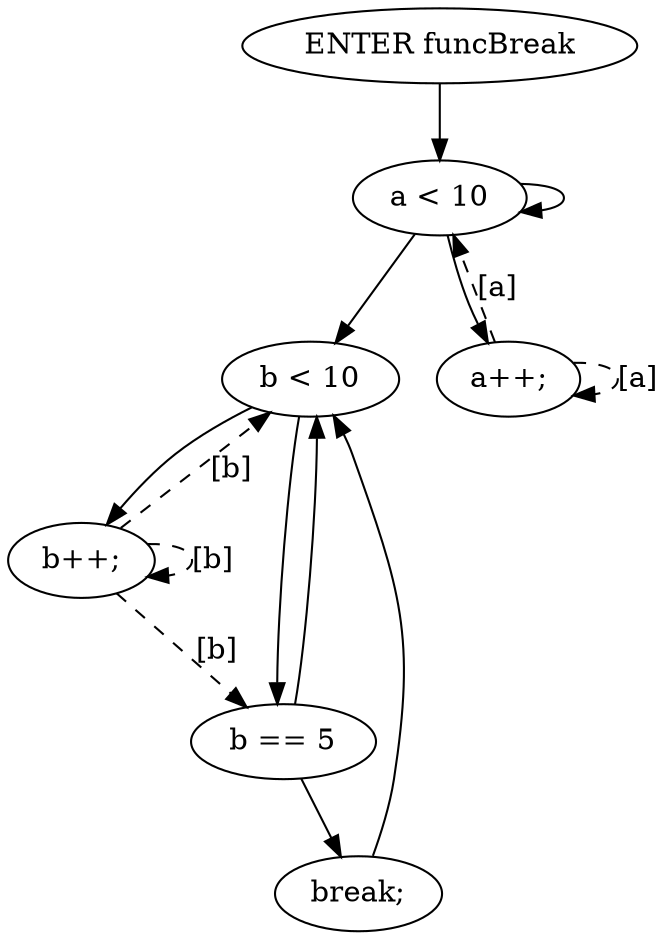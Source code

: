 digraph G {
  0 [ label="ENTER funcBreak" ];
  2 [ label="a < 10" ];
  3 [ label="b < 10" ];
  4 [ label="b++;" ];
  5 [ label="b == 5" ];
  6 [ label="break;" ];
  7 [ label="a++;" ];
  7 -> 2 [ style="dashed" label="[a]" ];
  4 -> 3 [ style="dashed" label="[b]" ];
  4 -> 4 [ style="dashed" label="[b]" ];
  4 -> 5 [ style="dashed" label="[b]" ];
  7 -> 7 [ style="dashed" label="[a]" ];
  0 -> 2 [ ];
  2 -> 3 [ ];
  2 -> 7 [ ];
  2 -> 2 [ ];
  3 -> 4 [ ];
  3 -> 5 [ ];
  5 -> 6 [ ];
  6 -> 3 [ ];
  5 -> 3 [ ];
}
